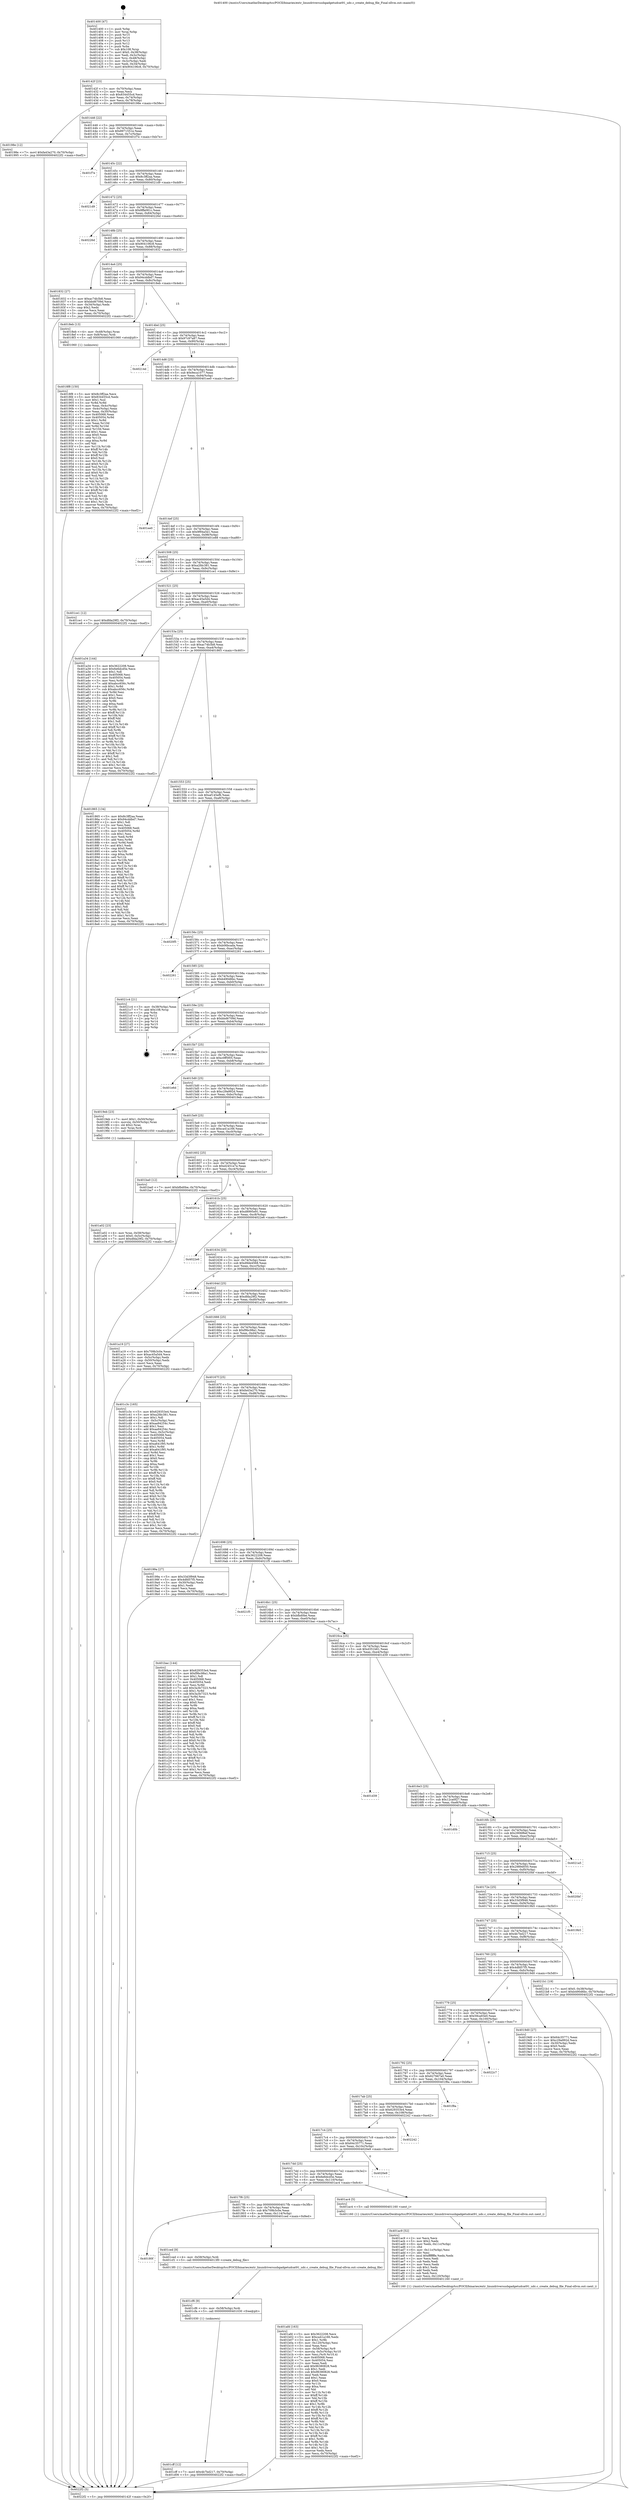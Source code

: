 digraph "0x401400" {
  label = "0x401400 (/mnt/c/Users/mathe/Desktop/tcc/POCII/binaries/extr_linuxdriversusbgadgetudcat91_udc.c_create_debug_file_Final-ollvm.out::main(0))"
  labelloc = "t"
  node[shape=record]

  Entry [label="",width=0.3,height=0.3,shape=circle,fillcolor=black,style=filled]
  "0x40142f" [label="{
     0x40142f [23]\l
     | [instrs]\l
     &nbsp;&nbsp;0x40142f \<+3\>: mov -0x70(%rbp),%eax\l
     &nbsp;&nbsp;0x401432 \<+2\>: mov %eax,%ecx\l
     &nbsp;&nbsp;0x401434 \<+6\>: sub $0x834455cd,%ecx\l
     &nbsp;&nbsp;0x40143a \<+3\>: mov %eax,-0x74(%rbp)\l
     &nbsp;&nbsp;0x40143d \<+3\>: mov %ecx,-0x78(%rbp)\l
     &nbsp;&nbsp;0x401440 \<+6\>: je 000000000040198e \<main+0x58e\>\l
  }"]
  "0x40198e" [label="{
     0x40198e [12]\l
     | [instrs]\l
     &nbsp;&nbsp;0x40198e \<+7\>: movl $0xfa43a270,-0x70(%rbp)\l
     &nbsp;&nbsp;0x401995 \<+5\>: jmp 00000000004022f2 \<main+0xef2\>\l
  }"]
  "0x401446" [label="{
     0x401446 [22]\l
     | [instrs]\l
     &nbsp;&nbsp;0x401446 \<+5\>: jmp 000000000040144b \<main+0x4b\>\l
     &nbsp;&nbsp;0x40144b \<+3\>: mov -0x74(%rbp),%eax\l
     &nbsp;&nbsp;0x40144e \<+5\>: sub $0x8971551e,%eax\l
     &nbsp;&nbsp;0x401453 \<+3\>: mov %eax,-0x7c(%rbp)\l
     &nbsp;&nbsp;0x401456 \<+6\>: je 0000000000401f7e \<main+0xb7e\>\l
  }"]
  Exit [label="",width=0.3,height=0.3,shape=circle,fillcolor=black,style=filled,peripheries=2]
  "0x401f7e" [label="{
     0x401f7e\l
  }", style=dashed]
  "0x40145c" [label="{
     0x40145c [22]\l
     | [instrs]\l
     &nbsp;&nbsp;0x40145c \<+5\>: jmp 0000000000401461 \<main+0x61\>\l
     &nbsp;&nbsp;0x401461 \<+3\>: mov -0x74(%rbp),%eax\l
     &nbsp;&nbsp;0x401464 \<+5\>: sub $0x8c3ff2aa,%eax\l
     &nbsp;&nbsp;0x401469 \<+3\>: mov %eax,-0x80(%rbp)\l
     &nbsp;&nbsp;0x40146c \<+6\>: je 00000000004021d9 \<main+0xdd9\>\l
  }"]
  "0x401cff" [label="{
     0x401cff [12]\l
     | [instrs]\l
     &nbsp;&nbsp;0x401cff \<+7\>: movl $0x4b7bd217,-0x70(%rbp)\l
     &nbsp;&nbsp;0x401d06 \<+5\>: jmp 00000000004022f2 \<main+0xef2\>\l
  }"]
  "0x4021d9" [label="{
     0x4021d9\l
  }", style=dashed]
  "0x401472" [label="{
     0x401472 [25]\l
     | [instrs]\l
     &nbsp;&nbsp;0x401472 \<+5\>: jmp 0000000000401477 \<main+0x77\>\l
     &nbsp;&nbsp;0x401477 \<+3\>: mov -0x74(%rbp),%eax\l
     &nbsp;&nbsp;0x40147a \<+5\>: sub $0x8ffa081c,%eax\l
     &nbsp;&nbsp;0x40147f \<+6\>: mov %eax,-0x84(%rbp)\l
     &nbsp;&nbsp;0x401485 \<+6\>: je 000000000040226d \<main+0xe6d\>\l
  }"]
  "0x401cf6" [label="{
     0x401cf6 [9]\l
     | [instrs]\l
     &nbsp;&nbsp;0x401cf6 \<+4\>: mov -0x58(%rbp),%rdi\l
     &nbsp;&nbsp;0x401cfa \<+5\>: call 0000000000401030 \<free@plt\>\l
     | [calls]\l
     &nbsp;&nbsp;0x401030 \{1\} (unknown)\l
  }"]
  "0x40226d" [label="{
     0x40226d\l
  }", style=dashed]
  "0x40148b" [label="{
     0x40148b [25]\l
     | [instrs]\l
     &nbsp;&nbsp;0x40148b \<+5\>: jmp 0000000000401490 \<main+0x90\>\l
     &nbsp;&nbsp;0x401490 \<+3\>: mov -0x74(%rbp),%eax\l
     &nbsp;&nbsp;0x401493 \<+5\>: sub $0x904106c8,%eax\l
     &nbsp;&nbsp;0x401498 \<+6\>: mov %eax,-0x88(%rbp)\l
     &nbsp;&nbsp;0x40149e \<+6\>: je 0000000000401832 \<main+0x432\>\l
  }"]
  "0x40180f" [label="{
     0x40180f\l
  }", style=dashed]
  "0x401832" [label="{
     0x401832 [27]\l
     | [instrs]\l
     &nbsp;&nbsp;0x401832 \<+5\>: mov $0xac74b3b8,%eax\l
     &nbsp;&nbsp;0x401837 \<+5\>: mov $0xbbd6709d,%ecx\l
     &nbsp;&nbsp;0x40183c \<+3\>: mov -0x34(%rbp),%edx\l
     &nbsp;&nbsp;0x40183f \<+3\>: cmp $0x2,%edx\l
     &nbsp;&nbsp;0x401842 \<+3\>: cmovne %ecx,%eax\l
     &nbsp;&nbsp;0x401845 \<+3\>: mov %eax,-0x70(%rbp)\l
     &nbsp;&nbsp;0x401848 \<+5\>: jmp 00000000004022f2 \<main+0xef2\>\l
  }"]
  "0x4014a4" [label="{
     0x4014a4 [25]\l
     | [instrs]\l
     &nbsp;&nbsp;0x4014a4 \<+5\>: jmp 00000000004014a9 \<main+0xa9\>\l
     &nbsp;&nbsp;0x4014a9 \<+3\>: mov -0x74(%rbp),%eax\l
     &nbsp;&nbsp;0x4014ac \<+5\>: sub $0x94cddbd7,%eax\l
     &nbsp;&nbsp;0x4014b1 \<+6\>: mov %eax,-0x8c(%rbp)\l
     &nbsp;&nbsp;0x4014b7 \<+6\>: je 00000000004018eb \<main+0x4eb\>\l
  }"]
  "0x4022f2" [label="{
     0x4022f2 [5]\l
     | [instrs]\l
     &nbsp;&nbsp;0x4022f2 \<+5\>: jmp 000000000040142f \<main+0x2f\>\l
  }"]
  "0x401400" [label="{
     0x401400 [47]\l
     | [instrs]\l
     &nbsp;&nbsp;0x401400 \<+1\>: push %rbp\l
     &nbsp;&nbsp;0x401401 \<+3\>: mov %rsp,%rbp\l
     &nbsp;&nbsp;0x401404 \<+2\>: push %r15\l
     &nbsp;&nbsp;0x401406 \<+2\>: push %r14\l
     &nbsp;&nbsp;0x401408 \<+2\>: push %r13\l
     &nbsp;&nbsp;0x40140a \<+2\>: push %r12\l
     &nbsp;&nbsp;0x40140c \<+1\>: push %rbx\l
     &nbsp;&nbsp;0x40140d \<+7\>: sub $0x108,%rsp\l
     &nbsp;&nbsp;0x401414 \<+7\>: movl $0x0,-0x38(%rbp)\l
     &nbsp;&nbsp;0x40141b \<+3\>: mov %edi,-0x3c(%rbp)\l
     &nbsp;&nbsp;0x40141e \<+4\>: mov %rsi,-0x48(%rbp)\l
     &nbsp;&nbsp;0x401422 \<+3\>: mov -0x3c(%rbp),%edi\l
     &nbsp;&nbsp;0x401425 \<+3\>: mov %edi,-0x34(%rbp)\l
     &nbsp;&nbsp;0x401428 \<+7\>: movl $0x904106c8,-0x70(%rbp)\l
  }"]
  "0x401ced" [label="{
     0x401ced [9]\l
     | [instrs]\l
     &nbsp;&nbsp;0x401ced \<+4\>: mov -0x58(%rbp),%rdi\l
     &nbsp;&nbsp;0x401cf1 \<+5\>: call 00000000004013f0 \<create_debug_file\>\l
     | [calls]\l
     &nbsp;&nbsp;0x4013f0 \{1\} (/mnt/c/Users/mathe/Desktop/tcc/POCII/binaries/extr_linuxdriversusbgadgetudcat91_udc.c_create_debug_file_Final-ollvm.out::create_debug_file)\l
  }"]
  "0x4018eb" [label="{
     0x4018eb [13]\l
     | [instrs]\l
     &nbsp;&nbsp;0x4018eb \<+4\>: mov -0x48(%rbp),%rax\l
     &nbsp;&nbsp;0x4018ef \<+4\>: mov 0x8(%rax),%rdi\l
     &nbsp;&nbsp;0x4018f3 \<+5\>: call 0000000000401060 \<atoi@plt\>\l
     | [calls]\l
     &nbsp;&nbsp;0x401060 \{1\} (unknown)\l
  }"]
  "0x4014bd" [label="{
     0x4014bd [25]\l
     | [instrs]\l
     &nbsp;&nbsp;0x4014bd \<+5\>: jmp 00000000004014c2 \<main+0xc2\>\l
     &nbsp;&nbsp;0x4014c2 \<+3\>: mov -0x74(%rbp),%eax\l
     &nbsp;&nbsp;0x4014c5 \<+5\>: sub $0x97c97a87,%eax\l
     &nbsp;&nbsp;0x4014ca \<+6\>: mov %eax,-0x90(%rbp)\l
     &nbsp;&nbsp;0x4014d0 \<+6\>: je 000000000040214d \<main+0xd4d\>\l
  }"]
  "0x401afd" [label="{
     0x401afd [163]\l
     | [instrs]\l
     &nbsp;&nbsp;0x401afd \<+5\>: mov $0x3622208,%ecx\l
     &nbsp;&nbsp;0x401b02 \<+5\>: mov $0xca41a166,%edx\l
     &nbsp;&nbsp;0x401b07 \<+3\>: mov $0x1,%r8b\l
     &nbsp;&nbsp;0x401b0a \<+6\>: mov -0x120(%rbp),%esi\l
     &nbsp;&nbsp;0x401b10 \<+3\>: imul %eax,%esi\l
     &nbsp;&nbsp;0x401b13 \<+4\>: mov -0x58(%rbp),%r9\l
     &nbsp;&nbsp;0x401b17 \<+4\>: movslq -0x5c(%rbp),%r10\l
     &nbsp;&nbsp;0x401b1b \<+4\>: mov %esi,(%r9,%r10,4)\l
     &nbsp;&nbsp;0x401b1f \<+7\>: mov 0x405068,%eax\l
     &nbsp;&nbsp;0x401b26 \<+7\>: mov 0x405054,%esi\l
     &nbsp;&nbsp;0x401b2d \<+2\>: mov %eax,%edi\l
     &nbsp;&nbsp;0x401b2f \<+6\>: add $0x96380828,%edi\l
     &nbsp;&nbsp;0x401b35 \<+3\>: sub $0x1,%edi\l
     &nbsp;&nbsp;0x401b38 \<+6\>: sub $0x96380828,%edi\l
     &nbsp;&nbsp;0x401b3e \<+3\>: imul %edi,%eax\l
     &nbsp;&nbsp;0x401b41 \<+3\>: and $0x1,%eax\l
     &nbsp;&nbsp;0x401b44 \<+3\>: cmp $0x0,%eax\l
     &nbsp;&nbsp;0x401b47 \<+4\>: sete %r11b\l
     &nbsp;&nbsp;0x401b4b \<+3\>: cmp $0xa,%esi\l
     &nbsp;&nbsp;0x401b4e \<+3\>: setl %bl\l
     &nbsp;&nbsp;0x401b51 \<+3\>: mov %r11b,%r14b\l
     &nbsp;&nbsp;0x401b54 \<+4\>: xor $0xff,%r14b\l
     &nbsp;&nbsp;0x401b58 \<+3\>: mov %bl,%r15b\l
     &nbsp;&nbsp;0x401b5b \<+4\>: xor $0xff,%r15b\l
     &nbsp;&nbsp;0x401b5f \<+4\>: xor $0x1,%r8b\l
     &nbsp;&nbsp;0x401b63 \<+3\>: mov %r14b,%r12b\l
     &nbsp;&nbsp;0x401b66 \<+4\>: and $0xff,%r12b\l
     &nbsp;&nbsp;0x401b6a \<+3\>: and %r8b,%r11b\l
     &nbsp;&nbsp;0x401b6d \<+3\>: mov %r15b,%r13b\l
     &nbsp;&nbsp;0x401b70 \<+4\>: and $0xff,%r13b\l
     &nbsp;&nbsp;0x401b74 \<+3\>: and %r8b,%bl\l
     &nbsp;&nbsp;0x401b77 \<+3\>: or %r11b,%r12b\l
     &nbsp;&nbsp;0x401b7a \<+3\>: or %bl,%r13b\l
     &nbsp;&nbsp;0x401b7d \<+3\>: xor %r13b,%r12b\l
     &nbsp;&nbsp;0x401b80 \<+3\>: or %r15b,%r14b\l
     &nbsp;&nbsp;0x401b83 \<+4\>: xor $0xff,%r14b\l
     &nbsp;&nbsp;0x401b87 \<+4\>: or $0x1,%r8b\l
     &nbsp;&nbsp;0x401b8b \<+3\>: and %r8b,%r14b\l
     &nbsp;&nbsp;0x401b8e \<+3\>: or %r14b,%r12b\l
     &nbsp;&nbsp;0x401b91 \<+4\>: test $0x1,%r12b\l
     &nbsp;&nbsp;0x401b95 \<+3\>: cmovne %edx,%ecx\l
     &nbsp;&nbsp;0x401b98 \<+3\>: mov %ecx,-0x70(%rbp)\l
     &nbsp;&nbsp;0x401b9b \<+5\>: jmp 00000000004022f2 \<main+0xef2\>\l
  }"]
  "0x40214d" [label="{
     0x40214d\l
  }", style=dashed]
  "0x4014d6" [label="{
     0x4014d6 [25]\l
     | [instrs]\l
     &nbsp;&nbsp;0x4014d6 \<+5\>: jmp 00000000004014db \<main+0xdb\>\l
     &nbsp;&nbsp;0x4014db \<+3\>: mov -0x74(%rbp),%eax\l
     &nbsp;&nbsp;0x4014de \<+5\>: sub $0x9eca1077,%eax\l
     &nbsp;&nbsp;0x4014e3 \<+6\>: mov %eax,-0x94(%rbp)\l
     &nbsp;&nbsp;0x4014e9 \<+6\>: je 0000000000401ee0 \<main+0xae0\>\l
  }"]
  "0x401ac9" [label="{
     0x401ac9 [52]\l
     | [instrs]\l
     &nbsp;&nbsp;0x401ac9 \<+2\>: xor %ecx,%ecx\l
     &nbsp;&nbsp;0x401acb \<+5\>: mov $0x2,%edx\l
     &nbsp;&nbsp;0x401ad0 \<+6\>: mov %edx,-0x11c(%rbp)\l
     &nbsp;&nbsp;0x401ad6 \<+1\>: cltd\l
     &nbsp;&nbsp;0x401ad7 \<+6\>: mov -0x11c(%rbp),%esi\l
     &nbsp;&nbsp;0x401add \<+2\>: idiv %esi\l
     &nbsp;&nbsp;0x401adf \<+6\>: imul $0xfffffffe,%edx,%edx\l
     &nbsp;&nbsp;0x401ae5 \<+2\>: mov %ecx,%edi\l
     &nbsp;&nbsp;0x401ae7 \<+2\>: sub %edx,%edi\l
     &nbsp;&nbsp;0x401ae9 \<+2\>: mov %ecx,%edx\l
     &nbsp;&nbsp;0x401aeb \<+3\>: sub $0x1,%edx\l
     &nbsp;&nbsp;0x401aee \<+2\>: add %edx,%edi\l
     &nbsp;&nbsp;0x401af0 \<+2\>: sub %edi,%ecx\l
     &nbsp;&nbsp;0x401af2 \<+6\>: mov %ecx,-0x120(%rbp)\l
     &nbsp;&nbsp;0x401af8 \<+5\>: call 0000000000401160 \<next_i\>\l
     | [calls]\l
     &nbsp;&nbsp;0x401160 \{1\} (/mnt/c/Users/mathe/Desktop/tcc/POCII/binaries/extr_linuxdriversusbgadgetudcat91_udc.c_create_debug_file_Final-ollvm.out::next_i)\l
  }"]
  "0x401ee0" [label="{
     0x401ee0\l
  }", style=dashed]
  "0x4014ef" [label="{
     0x4014ef [25]\l
     | [instrs]\l
     &nbsp;&nbsp;0x4014ef \<+5\>: jmp 00000000004014f4 \<main+0xf4\>\l
     &nbsp;&nbsp;0x4014f4 \<+3\>: mov -0x74(%rbp),%eax\l
     &nbsp;&nbsp;0x4014f7 \<+5\>: sub $0x9f94a5e1,%eax\l
     &nbsp;&nbsp;0x4014fc \<+6\>: mov %eax,-0x98(%rbp)\l
     &nbsp;&nbsp;0x401502 \<+6\>: je 0000000000401e88 \<main+0xa88\>\l
  }"]
  "0x4017f6" [label="{
     0x4017f6 [25]\l
     | [instrs]\l
     &nbsp;&nbsp;0x4017f6 \<+5\>: jmp 00000000004017fb \<main+0x3fb\>\l
     &nbsp;&nbsp;0x4017fb \<+3\>: mov -0x74(%rbp),%eax\l
     &nbsp;&nbsp;0x4017fe \<+5\>: sub $0x709b3c0e,%eax\l
     &nbsp;&nbsp;0x401803 \<+6\>: mov %eax,-0x114(%rbp)\l
     &nbsp;&nbsp;0x401809 \<+6\>: je 0000000000401ced \<main+0x8ed\>\l
  }"]
  "0x401e88" [label="{
     0x401e88\l
  }", style=dashed]
  "0x401508" [label="{
     0x401508 [25]\l
     | [instrs]\l
     &nbsp;&nbsp;0x401508 \<+5\>: jmp 000000000040150d \<main+0x10d\>\l
     &nbsp;&nbsp;0x40150d \<+3\>: mov -0x74(%rbp),%eax\l
     &nbsp;&nbsp;0x401510 \<+5\>: sub $0xa2fdc381,%eax\l
     &nbsp;&nbsp;0x401515 \<+6\>: mov %eax,-0x9c(%rbp)\l
     &nbsp;&nbsp;0x40151b \<+6\>: je 0000000000401ce1 \<main+0x8e1\>\l
  }"]
  "0x401ac4" [label="{
     0x401ac4 [5]\l
     | [instrs]\l
     &nbsp;&nbsp;0x401ac4 \<+5\>: call 0000000000401160 \<next_i\>\l
     | [calls]\l
     &nbsp;&nbsp;0x401160 \{1\} (/mnt/c/Users/mathe/Desktop/tcc/POCII/binaries/extr_linuxdriversusbgadgetudcat91_udc.c_create_debug_file_Final-ollvm.out::next_i)\l
  }"]
  "0x401ce1" [label="{
     0x401ce1 [12]\l
     | [instrs]\l
     &nbsp;&nbsp;0x401ce1 \<+7\>: movl $0xdfda29f2,-0x70(%rbp)\l
     &nbsp;&nbsp;0x401ce8 \<+5\>: jmp 00000000004022f2 \<main+0xef2\>\l
  }"]
  "0x401521" [label="{
     0x401521 [25]\l
     | [instrs]\l
     &nbsp;&nbsp;0x401521 \<+5\>: jmp 0000000000401526 \<main+0x126\>\l
     &nbsp;&nbsp;0x401526 \<+3\>: mov -0x74(%rbp),%eax\l
     &nbsp;&nbsp;0x401529 \<+5\>: sub $0xac45a5d4,%eax\l
     &nbsp;&nbsp;0x40152e \<+6\>: mov %eax,-0xa0(%rbp)\l
     &nbsp;&nbsp;0x401534 \<+6\>: je 0000000000401a34 \<main+0x634\>\l
  }"]
  "0x4017dd" [label="{
     0x4017dd [25]\l
     | [instrs]\l
     &nbsp;&nbsp;0x4017dd \<+5\>: jmp 00000000004017e2 \<main+0x3e2\>\l
     &nbsp;&nbsp;0x4017e2 \<+3\>: mov -0x74(%rbp),%eax\l
     &nbsp;&nbsp;0x4017e5 \<+5\>: sub $0x6e6dcd5e,%eax\l
     &nbsp;&nbsp;0x4017ea \<+6\>: mov %eax,-0x110(%rbp)\l
     &nbsp;&nbsp;0x4017f0 \<+6\>: je 0000000000401ac4 \<main+0x6c4\>\l
  }"]
  "0x401a34" [label="{
     0x401a34 [144]\l
     | [instrs]\l
     &nbsp;&nbsp;0x401a34 \<+5\>: mov $0x3622208,%eax\l
     &nbsp;&nbsp;0x401a39 \<+5\>: mov $0x6e6dcd5e,%ecx\l
     &nbsp;&nbsp;0x401a3e \<+2\>: mov $0x1,%dl\l
     &nbsp;&nbsp;0x401a40 \<+7\>: mov 0x405068,%esi\l
     &nbsp;&nbsp;0x401a47 \<+7\>: mov 0x405054,%edi\l
     &nbsp;&nbsp;0x401a4e \<+3\>: mov %esi,%r8d\l
     &nbsp;&nbsp;0x401a51 \<+7\>: add $0xabcc656c,%r8d\l
     &nbsp;&nbsp;0x401a58 \<+4\>: sub $0x1,%r8d\l
     &nbsp;&nbsp;0x401a5c \<+7\>: sub $0xabcc656c,%r8d\l
     &nbsp;&nbsp;0x401a63 \<+4\>: imul %r8d,%esi\l
     &nbsp;&nbsp;0x401a67 \<+3\>: and $0x1,%esi\l
     &nbsp;&nbsp;0x401a6a \<+3\>: cmp $0x0,%esi\l
     &nbsp;&nbsp;0x401a6d \<+4\>: sete %r9b\l
     &nbsp;&nbsp;0x401a71 \<+3\>: cmp $0xa,%edi\l
     &nbsp;&nbsp;0x401a74 \<+4\>: setl %r10b\l
     &nbsp;&nbsp;0x401a78 \<+3\>: mov %r9b,%r11b\l
     &nbsp;&nbsp;0x401a7b \<+4\>: xor $0xff,%r11b\l
     &nbsp;&nbsp;0x401a7f \<+3\>: mov %r10b,%bl\l
     &nbsp;&nbsp;0x401a82 \<+3\>: xor $0xff,%bl\l
     &nbsp;&nbsp;0x401a85 \<+3\>: xor $0x1,%dl\l
     &nbsp;&nbsp;0x401a88 \<+3\>: mov %r11b,%r14b\l
     &nbsp;&nbsp;0x401a8b \<+4\>: and $0xff,%r14b\l
     &nbsp;&nbsp;0x401a8f \<+3\>: and %dl,%r9b\l
     &nbsp;&nbsp;0x401a92 \<+3\>: mov %bl,%r15b\l
     &nbsp;&nbsp;0x401a95 \<+4\>: and $0xff,%r15b\l
     &nbsp;&nbsp;0x401a99 \<+3\>: and %dl,%r10b\l
     &nbsp;&nbsp;0x401a9c \<+3\>: or %r9b,%r14b\l
     &nbsp;&nbsp;0x401a9f \<+3\>: or %r10b,%r15b\l
     &nbsp;&nbsp;0x401aa2 \<+3\>: xor %r15b,%r14b\l
     &nbsp;&nbsp;0x401aa5 \<+3\>: or %bl,%r11b\l
     &nbsp;&nbsp;0x401aa8 \<+4\>: xor $0xff,%r11b\l
     &nbsp;&nbsp;0x401aac \<+3\>: or $0x1,%dl\l
     &nbsp;&nbsp;0x401aaf \<+3\>: and %dl,%r11b\l
     &nbsp;&nbsp;0x401ab2 \<+3\>: or %r11b,%r14b\l
     &nbsp;&nbsp;0x401ab5 \<+4\>: test $0x1,%r14b\l
     &nbsp;&nbsp;0x401ab9 \<+3\>: cmovne %ecx,%eax\l
     &nbsp;&nbsp;0x401abc \<+3\>: mov %eax,-0x70(%rbp)\l
     &nbsp;&nbsp;0x401abf \<+5\>: jmp 00000000004022f2 \<main+0xef2\>\l
  }"]
  "0x40153a" [label="{
     0x40153a [25]\l
     | [instrs]\l
     &nbsp;&nbsp;0x40153a \<+5\>: jmp 000000000040153f \<main+0x13f\>\l
     &nbsp;&nbsp;0x40153f \<+3\>: mov -0x74(%rbp),%eax\l
     &nbsp;&nbsp;0x401542 \<+5\>: sub $0xac74b3b8,%eax\l
     &nbsp;&nbsp;0x401547 \<+6\>: mov %eax,-0xa4(%rbp)\l
     &nbsp;&nbsp;0x40154d \<+6\>: je 0000000000401865 \<main+0x465\>\l
  }"]
  "0x4020e9" [label="{
     0x4020e9\l
  }", style=dashed]
  "0x401865" [label="{
     0x401865 [134]\l
     | [instrs]\l
     &nbsp;&nbsp;0x401865 \<+5\>: mov $0x8c3ff2aa,%eax\l
     &nbsp;&nbsp;0x40186a \<+5\>: mov $0x94cddbd7,%ecx\l
     &nbsp;&nbsp;0x40186f \<+2\>: mov $0x1,%dl\l
     &nbsp;&nbsp;0x401871 \<+2\>: xor %esi,%esi\l
     &nbsp;&nbsp;0x401873 \<+7\>: mov 0x405068,%edi\l
     &nbsp;&nbsp;0x40187a \<+8\>: mov 0x405054,%r8d\l
     &nbsp;&nbsp;0x401882 \<+3\>: sub $0x1,%esi\l
     &nbsp;&nbsp;0x401885 \<+3\>: mov %edi,%r9d\l
     &nbsp;&nbsp;0x401888 \<+3\>: add %esi,%r9d\l
     &nbsp;&nbsp;0x40188b \<+4\>: imul %r9d,%edi\l
     &nbsp;&nbsp;0x40188f \<+3\>: and $0x1,%edi\l
     &nbsp;&nbsp;0x401892 \<+3\>: cmp $0x0,%edi\l
     &nbsp;&nbsp;0x401895 \<+4\>: sete %r10b\l
     &nbsp;&nbsp;0x401899 \<+4\>: cmp $0xa,%r8d\l
     &nbsp;&nbsp;0x40189d \<+4\>: setl %r11b\l
     &nbsp;&nbsp;0x4018a1 \<+3\>: mov %r10b,%bl\l
     &nbsp;&nbsp;0x4018a4 \<+3\>: xor $0xff,%bl\l
     &nbsp;&nbsp;0x4018a7 \<+3\>: mov %r11b,%r14b\l
     &nbsp;&nbsp;0x4018aa \<+4\>: xor $0xff,%r14b\l
     &nbsp;&nbsp;0x4018ae \<+3\>: xor $0x1,%dl\l
     &nbsp;&nbsp;0x4018b1 \<+3\>: mov %bl,%r15b\l
     &nbsp;&nbsp;0x4018b4 \<+4\>: and $0xff,%r15b\l
     &nbsp;&nbsp;0x4018b8 \<+3\>: and %dl,%r10b\l
     &nbsp;&nbsp;0x4018bb \<+3\>: mov %r14b,%r12b\l
     &nbsp;&nbsp;0x4018be \<+4\>: and $0xff,%r12b\l
     &nbsp;&nbsp;0x4018c2 \<+3\>: and %dl,%r11b\l
     &nbsp;&nbsp;0x4018c5 \<+3\>: or %r10b,%r15b\l
     &nbsp;&nbsp;0x4018c8 \<+3\>: or %r11b,%r12b\l
     &nbsp;&nbsp;0x4018cb \<+3\>: xor %r12b,%r15b\l
     &nbsp;&nbsp;0x4018ce \<+3\>: or %r14b,%bl\l
     &nbsp;&nbsp;0x4018d1 \<+3\>: xor $0xff,%bl\l
     &nbsp;&nbsp;0x4018d4 \<+3\>: or $0x1,%dl\l
     &nbsp;&nbsp;0x4018d7 \<+2\>: and %dl,%bl\l
     &nbsp;&nbsp;0x4018d9 \<+3\>: or %bl,%r15b\l
     &nbsp;&nbsp;0x4018dc \<+4\>: test $0x1,%r15b\l
     &nbsp;&nbsp;0x4018e0 \<+3\>: cmovne %ecx,%eax\l
     &nbsp;&nbsp;0x4018e3 \<+3\>: mov %eax,-0x70(%rbp)\l
     &nbsp;&nbsp;0x4018e6 \<+5\>: jmp 00000000004022f2 \<main+0xef2\>\l
  }"]
  "0x401553" [label="{
     0x401553 [25]\l
     | [instrs]\l
     &nbsp;&nbsp;0x401553 \<+5\>: jmp 0000000000401558 \<main+0x158\>\l
     &nbsp;&nbsp;0x401558 \<+3\>: mov -0x74(%rbp),%eax\l
     &nbsp;&nbsp;0x40155b \<+5\>: sub $0xaf145ef6,%eax\l
     &nbsp;&nbsp;0x401560 \<+6\>: mov %eax,-0xa8(%rbp)\l
     &nbsp;&nbsp;0x401566 \<+6\>: je 00000000004020f5 \<main+0xcf5\>\l
  }"]
  "0x4018f8" [label="{
     0x4018f8 [150]\l
     | [instrs]\l
     &nbsp;&nbsp;0x4018f8 \<+5\>: mov $0x8c3ff2aa,%ecx\l
     &nbsp;&nbsp;0x4018fd \<+5\>: mov $0x834455cd,%edx\l
     &nbsp;&nbsp;0x401902 \<+3\>: mov $0x1,%sil\l
     &nbsp;&nbsp;0x401905 \<+3\>: xor %r8d,%r8d\l
     &nbsp;&nbsp;0x401908 \<+3\>: mov %eax,-0x4c(%rbp)\l
     &nbsp;&nbsp;0x40190b \<+3\>: mov -0x4c(%rbp),%eax\l
     &nbsp;&nbsp;0x40190e \<+3\>: mov %eax,-0x30(%rbp)\l
     &nbsp;&nbsp;0x401911 \<+7\>: mov 0x405068,%eax\l
     &nbsp;&nbsp;0x401918 \<+8\>: mov 0x405054,%r9d\l
     &nbsp;&nbsp;0x401920 \<+4\>: sub $0x1,%r8d\l
     &nbsp;&nbsp;0x401924 \<+3\>: mov %eax,%r10d\l
     &nbsp;&nbsp;0x401927 \<+3\>: add %r8d,%r10d\l
     &nbsp;&nbsp;0x40192a \<+4\>: imul %r10d,%eax\l
     &nbsp;&nbsp;0x40192e \<+3\>: and $0x1,%eax\l
     &nbsp;&nbsp;0x401931 \<+3\>: cmp $0x0,%eax\l
     &nbsp;&nbsp;0x401934 \<+4\>: sete %r11b\l
     &nbsp;&nbsp;0x401938 \<+4\>: cmp $0xa,%r9d\l
     &nbsp;&nbsp;0x40193c \<+3\>: setl %bl\l
     &nbsp;&nbsp;0x40193f \<+3\>: mov %r11b,%r14b\l
     &nbsp;&nbsp;0x401942 \<+4\>: xor $0xff,%r14b\l
     &nbsp;&nbsp;0x401946 \<+3\>: mov %bl,%r15b\l
     &nbsp;&nbsp;0x401949 \<+4\>: xor $0xff,%r15b\l
     &nbsp;&nbsp;0x40194d \<+4\>: xor $0x0,%sil\l
     &nbsp;&nbsp;0x401951 \<+3\>: mov %r14b,%r12b\l
     &nbsp;&nbsp;0x401954 \<+4\>: and $0x0,%r12b\l
     &nbsp;&nbsp;0x401958 \<+3\>: and %sil,%r11b\l
     &nbsp;&nbsp;0x40195b \<+3\>: mov %r15b,%r13b\l
     &nbsp;&nbsp;0x40195e \<+4\>: and $0x0,%r13b\l
     &nbsp;&nbsp;0x401962 \<+3\>: and %sil,%bl\l
     &nbsp;&nbsp;0x401965 \<+3\>: or %r11b,%r12b\l
     &nbsp;&nbsp;0x401968 \<+3\>: or %bl,%r13b\l
     &nbsp;&nbsp;0x40196b \<+3\>: xor %r13b,%r12b\l
     &nbsp;&nbsp;0x40196e \<+3\>: or %r15b,%r14b\l
     &nbsp;&nbsp;0x401971 \<+4\>: xor $0xff,%r14b\l
     &nbsp;&nbsp;0x401975 \<+4\>: or $0x0,%sil\l
     &nbsp;&nbsp;0x401979 \<+3\>: and %sil,%r14b\l
     &nbsp;&nbsp;0x40197c \<+3\>: or %r14b,%r12b\l
     &nbsp;&nbsp;0x40197f \<+4\>: test $0x1,%r12b\l
     &nbsp;&nbsp;0x401983 \<+3\>: cmovne %edx,%ecx\l
     &nbsp;&nbsp;0x401986 \<+3\>: mov %ecx,-0x70(%rbp)\l
     &nbsp;&nbsp;0x401989 \<+5\>: jmp 00000000004022f2 \<main+0xef2\>\l
  }"]
  "0x4017c4" [label="{
     0x4017c4 [25]\l
     | [instrs]\l
     &nbsp;&nbsp;0x4017c4 \<+5\>: jmp 00000000004017c9 \<main+0x3c9\>\l
     &nbsp;&nbsp;0x4017c9 \<+3\>: mov -0x74(%rbp),%eax\l
     &nbsp;&nbsp;0x4017cc \<+5\>: sub $0x64c35771,%eax\l
     &nbsp;&nbsp;0x4017d1 \<+6\>: mov %eax,-0x10c(%rbp)\l
     &nbsp;&nbsp;0x4017d7 \<+6\>: je 00000000004020e9 \<main+0xce9\>\l
  }"]
  "0x4020f5" [label="{
     0x4020f5\l
  }", style=dashed]
  "0x40156c" [label="{
     0x40156c [25]\l
     | [instrs]\l
     &nbsp;&nbsp;0x40156c \<+5\>: jmp 0000000000401571 \<main+0x171\>\l
     &nbsp;&nbsp;0x401571 \<+3\>: mov -0x74(%rbp),%eax\l
     &nbsp;&nbsp;0x401574 \<+5\>: sub $0xb06bcada,%eax\l
     &nbsp;&nbsp;0x401579 \<+6\>: mov %eax,-0xac(%rbp)\l
     &nbsp;&nbsp;0x40157f \<+6\>: je 0000000000402261 \<main+0xe61\>\l
  }"]
  "0x402242" [label="{
     0x402242\l
  }", style=dashed]
  "0x402261" [label="{
     0x402261\l
  }", style=dashed]
  "0x401585" [label="{
     0x401585 [25]\l
     | [instrs]\l
     &nbsp;&nbsp;0x401585 \<+5\>: jmp 000000000040158a \<main+0x18a\>\l
     &nbsp;&nbsp;0x40158a \<+3\>: mov -0x74(%rbp),%eax\l
     &nbsp;&nbsp;0x40158d \<+5\>: sub $0xb490d6bc,%eax\l
     &nbsp;&nbsp;0x401592 \<+6\>: mov %eax,-0xb0(%rbp)\l
     &nbsp;&nbsp;0x401598 \<+6\>: je 00000000004021c4 \<main+0xdc4\>\l
  }"]
  "0x4017ab" [label="{
     0x4017ab [25]\l
     | [instrs]\l
     &nbsp;&nbsp;0x4017ab \<+5\>: jmp 00000000004017b0 \<main+0x3b0\>\l
     &nbsp;&nbsp;0x4017b0 \<+3\>: mov -0x74(%rbp),%eax\l
     &nbsp;&nbsp;0x4017b3 \<+5\>: sub $0x629353e4,%eax\l
     &nbsp;&nbsp;0x4017b8 \<+6\>: mov %eax,-0x108(%rbp)\l
     &nbsp;&nbsp;0x4017be \<+6\>: je 0000000000402242 \<main+0xe42\>\l
  }"]
  "0x4021c4" [label="{
     0x4021c4 [21]\l
     | [instrs]\l
     &nbsp;&nbsp;0x4021c4 \<+3\>: mov -0x38(%rbp),%eax\l
     &nbsp;&nbsp;0x4021c7 \<+7\>: add $0x108,%rsp\l
     &nbsp;&nbsp;0x4021ce \<+1\>: pop %rbx\l
     &nbsp;&nbsp;0x4021cf \<+2\>: pop %r12\l
     &nbsp;&nbsp;0x4021d1 \<+2\>: pop %r13\l
     &nbsp;&nbsp;0x4021d3 \<+2\>: pop %r14\l
     &nbsp;&nbsp;0x4021d5 \<+2\>: pop %r15\l
     &nbsp;&nbsp;0x4021d7 \<+1\>: pop %rbp\l
     &nbsp;&nbsp;0x4021d8 \<+1\>: ret\l
  }"]
  "0x40159e" [label="{
     0x40159e [25]\l
     | [instrs]\l
     &nbsp;&nbsp;0x40159e \<+5\>: jmp 00000000004015a3 \<main+0x1a3\>\l
     &nbsp;&nbsp;0x4015a3 \<+3\>: mov -0x74(%rbp),%eax\l
     &nbsp;&nbsp;0x4015a6 \<+5\>: sub $0xbbd6709d,%eax\l
     &nbsp;&nbsp;0x4015ab \<+6\>: mov %eax,-0xb4(%rbp)\l
     &nbsp;&nbsp;0x4015b1 \<+6\>: je 000000000040184d \<main+0x44d\>\l
  }"]
  "0x401f8a" [label="{
     0x401f8a\l
  }", style=dashed]
  "0x40184d" [label="{
     0x40184d\l
  }", style=dashed]
  "0x4015b7" [label="{
     0x4015b7 [25]\l
     | [instrs]\l
     &nbsp;&nbsp;0x4015b7 \<+5\>: jmp 00000000004015bc \<main+0x1bc\>\l
     &nbsp;&nbsp;0x4015bc \<+3\>: mov -0x74(%rbp),%eax\l
     &nbsp;&nbsp;0x4015bf \<+5\>: sub $0xc0ff5f05,%eax\l
     &nbsp;&nbsp;0x4015c4 \<+6\>: mov %eax,-0xb8(%rbp)\l
     &nbsp;&nbsp;0x4015ca \<+6\>: je 0000000000401e6d \<main+0xa6d\>\l
  }"]
  "0x401792" [label="{
     0x401792 [25]\l
     | [instrs]\l
     &nbsp;&nbsp;0x401792 \<+5\>: jmp 0000000000401797 \<main+0x397\>\l
     &nbsp;&nbsp;0x401797 \<+3\>: mov -0x74(%rbp),%eax\l
     &nbsp;&nbsp;0x40179a \<+5\>: sub $0x627667a0,%eax\l
     &nbsp;&nbsp;0x40179f \<+6\>: mov %eax,-0x104(%rbp)\l
     &nbsp;&nbsp;0x4017a5 \<+6\>: je 0000000000401f8a \<main+0xb8a\>\l
  }"]
  "0x401e6d" [label="{
     0x401e6d\l
  }", style=dashed]
  "0x4015d0" [label="{
     0x4015d0 [25]\l
     | [instrs]\l
     &nbsp;&nbsp;0x4015d0 \<+5\>: jmp 00000000004015d5 \<main+0x1d5\>\l
     &nbsp;&nbsp;0x4015d5 \<+3\>: mov -0x74(%rbp),%eax\l
     &nbsp;&nbsp;0x4015d8 \<+5\>: sub $0xc29a992d,%eax\l
     &nbsp;&nbsp;0x4015dd \<+6\>: mov %eax,-0xbc(%rbp)\l
     &nbsp;&nbsp;0x4015e3 \<+6\>: je 00000000004019eb \<main+0x5eb\>\l
  }"]
  "0x4022c7" [label="{
     0x4022c7\l
  }", style=dashed]
  "0x4019eb" [label="{
     0x4019eb [23]\l
     | [instrs]\l
     &nbsp;&nbsp;0x4019eb \<+7\>: movl $0x1,-0x50(%rbp)\l
     &nbsp;&nbsp;0x4019f2 \<+4\>: movslq -0x50(%rbp),%rax\l
     &nbsp;&nbsp;0x4019f6 \<+4\>: shl $0x2,%rax\l
     &nbsp;&nbsp;0x4019fa \<+3\>: mov %rax,%rdi\l
     &nbsp;&nbsp;0x4019fd \<+5\>: call 0000000000401050 \<malloc@plt\>\l
     | [calls]\l
     &nbsp;&nbsp;0x401050 \{1\} (unknown)\l
  }"]
  "0x4015e9" [label="{
     0x4015e9 [25]\l
     | [instrs]\l
     &nbsp;&nbsp;0x4015e9 \<+5\>: jmp 00000000004015ee \<main+0x1ee\>\l
     &nbsp;&nbsp;0x4015ee \<+3\>: mov -0x74(%rbp),%eax\l
     &nbsp;&nbsp;0x4015f1 \<+5\>: sub $0xca41a166,%eax\l
     &nbsp;&nbsp;0x4015f6 \<+6\>: mov %eax,-0xc0(%rbp)\l
     &nbsp;&nbsp;0x4015fc \<+6\>: je 0000000000401ba0 \<main+0x7a0\>\l
  }"]
  "0x401a02" [label="{
     0x401a02 [23]\l
     | [instrs]\l
     &nbsp;&nbsp;0x401a02 \<+4\>: mov %rax,-0x58(%rbp)\l
     &nbsp;&nbsp;0x401a06 \<+7\>: movl $0x0,-0x5c(%rbp)\l
     &nbsp;&nbsp;0x401a0d \<+7\>: movl $0xdfda29f2,-0x70(%rbp)\l
     &nbsp;&nbsp;0x401a14 \<+5\>: jmp 00000000004022f2 \<main+0xef2\>\l
  }"]
  "0x401ba0" [label="{
     0x401ba0 [12]\l
     | [instrs]\l
     &nbsp;&nbsp;0x401ba0 \<+7\>: movl $0xbfbd0be,-0x70(%rbp)\l
     &nbsp;&nbsp;0x401ba7 \<+5\>: jmp 00000000004022f2 \<main+0xef2\>\l
  }"]
  "0x401602" [label="{
     0x401602 [25]\l
     | [instrs]\l
     &nbsp;&nbsp;0x401602 \<+5\>: jmp 0000000000401607 \<main+0x207\>\l
     &nbsp;&nbsp;0x401607 \<+3\>: mov -0x74(%rbp),%eax\l
     &nbsp;&nbsp;0x40160a \<+5\>: sub $0xd2451e7e,%eax\l
     &nbsp;&nbsp;0x40160f \<+6\>: mov %eax,-0xc4(%rbp)\l
     &nbsp;&nbsp;0x401615 \<+6\>: je 000000000040201a \<main+0xc1a\>\l
  }"]
  "0x401779" [label="{
     0x401779 [25]\l
     | [instrs]\l
     &nbsp;&nbsp;0x401779 \<+5\>: jmp 000000000040177e \<main+0x37e\>\l
     &nbsp;&nbsp;0x40177e \<+3\>: mov -0x74(%rbp),%eax\l
     &nbsp;&nbsp;0x401781 \<+5\>: sub $0x59ca93e0,%eax\l
     &nbsp;&nbsp;0x401786 \<+6\>: mov %eax,-0x100(%rbp)\l
     &nbsp;&nbsp;0x40178c \<+6\>: je 00000000004022c7 \<main+0xec7\>\l
  }"]
  "0x40201a" [label="{
     0x40201a\l
  }", style=dashed]
  "0x40161b" [label="{
     0x40161b [25]\l
     | [instrs]\l
     &nbsp;&nbsp;0x40161b \<+5\>: jmp 0000000000401620 \<main+0x220\>\l
     &nbsp;&nbsp;0x401620 \<+3\>: mov -0x74(%rbp),%eax\l
     &nbsp;&nbsp;0x401623 \<+5\>: sub $0xd8995e91,%eax\l
     &nbsp;&nbsp;0x401628 \<+6\>: mov %eax,-0xc8(%rbp)\l
     &nbsp;&nbsp;0x40162e \<+6\>: je 00000000004022e6 \<main+0xee6\>\l
  }"]
  "0x4019d0" [label="{
     0x4019d0 [27]\l
     | [instrs]\l
     &nbsp;&nbsp;0x4019d0 \<+5\>: mov $0x64c35771,%eax\l
     &nbsp;&nbsp;0x4019d5 \<+5\>: mov $0xc29a992d,%ecx\l
     &nbsp;&nbsp;0x4019da \<+3\>: mov -0x30(%rbp),%edx\l
     &nbsp;&nbsp;0x4019dd \<+3\>: cmp $0x0,%edx\l
     &nbsp;&nbsp;0x4019e0 \<+3\>: cmove %ecx,%eax\l
     &nbsp;&nbsp;0x4019e3 \<+3\>: mov %eax,-0x70(%rbp)\l
     &nbsp;&nbsp;0x4019e6 \<+5\>: jmp 00000000004022f2 \<main+0xef2\>\l
  }"]
  "0x4022e6" [label="{
     0x4022e6\l
  }", style=dashed]
  "0x401634" [label="{
     0x401634 [25]\l
     | [instrs]\l
     &nbsp;&nbsp;0x401634 \<+5\>: jmp 0000000000401639 \<main+0x239\>\l
     &nbsp;&nbsp;0x401639 \<+3\>: mov -0x74(%rbp),%eax\l
     &nbsp;&nbsp;0x40163c \<+5\>: sub $0xd9de4568,%eax\l
     &nbsp;&nbsp;0x401641 \<+6\>: mov %eax,-0xcc(%rbp)\l
     &nbsp;&nbsp;0x401647 \<+6\>: je 00000000004020cb \<main+0xccb\>\l
  }"]
  "0x401760" [label="{
     0x401760 [25]\l
     | [instrs]\l
     &nbsp;&nbsp;0x401760 \<+5\>: jmp 0000000000401765 \<main+0x365\>\l
     &nbsp;&nbsp;0x401765 \<+3\>: mov -0x74(%rbp),%eax\l
     &nbsp;&nbsp;0x401768 \<+5\>: sub $0x4dfd57f5,%eax\l
     &nbsp;&nbsp;0x40176d \<+6\>: mov %eax,-0xfc(%rbp)\l
     &nbsp;&nbsp;0x401773 \<+6\>: je 00000000004019d0 \<main+0x5d0\>\l
  }"]
  "0x4020cb" [label="{
     0x4020cb\l
  }", style=dashed]
  "0x40164d" [label="{
     0x40164d [25]\l
     | [instrs]\l
     &nbsp;&nbsp;0x40164d \<+5\>: jmp 0000000000401652 \<main+0x252\>\l
     &nbsp;&nbsp;0x401652 \<+3\>: mov -0x74(%rbp),%eax\l
     &nbsp;&nbsp;0x401655 \<+5\>: sub $0xdfda29f2,%eax\l
     &nbsp;&nbsp;0x40165a \<+6\>: mov %eax,-0xd0(%rbp)\l
     &nbsp;&nbsp;0x401660 \<+6\>: je 0000000000401a19 \<main+0x619\>\l
  }"]
  "0x4021b1" [label="{
     0x4021b1 [19]\l
     | [instrs]\l
     &nbsp;&nbsp;0x4021b1 \<+7\>: movl $0x0,-0x38(%rbp)\l
     &nbsp;&nbsp;0x4021b8 \<+7\>: movl $0xb490d6bc,-0x70(%rbp)\l
     &nbsp;&nbsp;0x4021bf \<+5\>: jmp 00000000004022f2 \<main+0xef2\>\l
  }"]
  "0x401a19" [label="{
     0x401a19 [27]\l
     | [instrs]\l
     &nbsp;&nbsp;0x401a19 \<+5\>: mov $0x709b3c0e,%eax\l
     &nbsp;&nbsp;0x401a1e \<+5\>: mov $0xac45a5d4,%ecx\l
     &nbsp;&nbsp;0x401a23 \<+3\>: mov -0x5c(%rbp),%edx\l
     &nbsp;&nbsp;0x401a26 \<+3\>: cmp -0x50(%rbp),%edx\l
     &nbsp;&nbsp;0x401a29 \<+3\>: cmovl %ecx,%eax\l
     &nbsp;&nbsp;0x401a2c \<+3\>: mov %eax,-0x70(%rbp)\l
     &nbsp;&nbsp;0x401a2f \<+5\>: jmp 00000000004022f2 \<main+0xef2\>\l
  }"]
  "0x401666" [label="{
     0x401666 [25]\l
     | [instrs]\l
     &nbsp;&nbsp;0x401666 \<+5\>: jmp 000000000040166b \<main+0x26b\>\l
     &nbsp;&nbsp;0x40166b \<+3\>: mov -0x74(%rbp),%eax\l
     &nbsp;&nbsp;0x40166e \<+5\>: sub $0xf9bc98a1,%eax\l
     &nbsp;&nbsp;0x401673 \<+6\>: mov %eax,-0xd4(%rbp)\l
     &nbsp;&nbsp;0x401679 \<+6\>: je 0000000000401c3c \<main+0x83c\>\l
  }"]
  "0x401747" [label="{
     0x401747 [25]\l
     | [instrs]\l
     &nbsp;&nbsp;0x401747 \<+5\>: jmp 000000000040174c \<main+0x34c\>\l
     &nbsp;&nbsp;0x40174c \<+3\>: mov -0x74(%rbp),%eax\l
     &nbsp;&nbsp;0x40174f \<+5\>: sub $0x4b7bd217,%eax\l
     &nbsp;&nbsp;0x401754 \<+6\>: mov %eax,-0xf8(%rbp)\l
     &nbsp;&nbsp;0x40175a \<+6\>: je 00000000004021b1 \<main+0xdb1\>\l
  }"]
  "0x401c3c" [label="{
     0x401c3c [165]\l
     | [instrs]\l
     &nbsp;&nbsp;0x401c3c \<+5\>: mov $0x629353e4,%eax\l
     &nbsp;&nbsp;0x401c41 \<+5\>: mov $0xa2fdc381,%ecx\l
     &nbsp;&nbsp;0x401c46 \<+2\>: mov $0x1,%dl\l
     &nbsp;&nbsp;0x401c48 \<+3\>: mov -0x5c(%rbp),%esi\l
     &nbsp;&nbsp;0x401c4b \<+6\>: sub $0xaa94254c,%esi\l
     &nbsp;&nbsp;0x401c51 \<+3\>: add $0x1,%esi\l
     &nbsp;&nbsp;0x401c54 \<+6\>: add $0xaa94254c,%esi\l
     &nbsp;&nbsp;0x401c5a \<+3\>: mov %esi,-0x5c(%rbp)\l
     &nbsp;&nbsp;0x401c5d \<+7\>: mov 0x405068,%esi\l
     &nbsp;&nbsp;0x401c64 \<+7\>: mov 0x405054,%edi\l
     &nbsp;&nbsp;0x401c6b \<+3\>: mov %esi,%r8d\l
     &nbsp;&nbsp;0x401c6e \<+7\>: sub $0xa641f95,%r8d\l
     &nbsp;&nbsp;0x401c75 \<+4\>: sub $0x1,%r8d\l
     &nbsp;&nbsp;0x401c79 \<+7\>: add $0xa641f95,%r8d\l
     &nbsp;&nbsp;0x401c80 \<+4\>: imul %r8d,%esi\l
     &nbsp;&nbsp;0x401c84 \<+3\>: and $0x1,%esi\l
     &nbsp;&nbsp;0x401c87 \<+3\>: cmp $0x0,%esi\l
     &nbsp;&nbsp;0x401c8a \<+4\>: sete %r9b\l
     &nbsp;&nbsp;0x401c8e \<+3\>: cmp $0xa,%edi\l
     &nbsp;&nbsp;0x401c91 \<+4\>: setl %r10b\l
     &nbsp;&nbsp;0x401c95 \<+3\>: mov %r9b,%r11b\l
     &nbsp;&nbsp;0x401c98 \<+4\>: xor $0xff,%r11b\l
     &nbsp;&nbsp;0x401c9c \<+3\>: mov %r10b,%bl\l
     &nbsp;&nbsp;0x401c9f \<+3\>: xor $0xff,%bl\l
     &nbsp;&nbsp;0x401ca2 \<+3\>: xor $0x0,%dl\l
     &nbsp;&nbsp;0x401ca5 \<+3\>: mov %r11b,%r14b\l
     &nbsp;&nbsp;0x401ca8 \<+4\>: and $0x0,%r14b\l
     &nbsp;&nbsp;0x401cac \<+3\>: and %dl,%r9b\l
     &nbsp;&nbsp;0x401caf \<+3\>: mov %bl,%r15b\l
     &nbsp;&nbsp;0x401cb2 \<+4\>: and $0x0,%r15b\l
     &nbsp;&nbsp;0x401cb6 \<+3\>: and %dl,%r10b\l
     &nbsp;&nbsp;0x401cb9 \<+3\>: or %r9b,%r14b\l
     &nbsp;&nbsp;0x401cbc \<+3\>: or %r10b,%r15b\l
     &nbsp;&nbsp;0x401cbf \<+3\>: xor %r15b,%r14b\l
     &nbsp;&nbsp;0x401cc2 \<+3\>: or %bl,%r11b\l
     &nbsp;&nbsp;0x401cc5 \<+4\>: xor $0xff,%r11b\l
     &nbsp;&nbsp;0x401cc9 \<+3\>: or $0x0,%dl\l
     &nbsp;&nbsp;0x401ccc \<+3\>: and %dl,%r11b\l
     &nbsp;&nbsp;0x401ccf \<+3\>: or %r11b,%r14b\l
     &nbsp;&nbsp;0x401cd2 \<+4\>: test $0x1,%r14b\l
     &nbsp;&nbsp;0x401cd6 \<+3\>: cmovne %ecx,%eax\l
     &nbsp;&nbsp;0x401cd9 \<+3\>: mov %eax,-0x70(%rbp)\l
     &nbsp;&nbsp;0x401cdc \<+5\>: jmp 00000000004022f2 \<main+0xef2\>\l
  }"]
  "0x40167f" [label="{
     0x40167f [25]\l
     | [instrs]\l
     &nbsp;&nbsp;0x40167f \<+5\>: jmp 0000000000401684 \<main+0x284\>\l
     &nbsp;&nbsp;0x401684 \<+3\>: mov -0x74(%rbp),%eax\l
     &nbsp;&nbsp;0x401687 \<+5\>: sub $0xfa43a270,%eax\l
     &nbsp;&nbsp;0x40168c \<+6\>: mov %eax,-0xd8(%rbp)\l
     &nbsp;&nbsp;0x401692 \<+6\>: je 000000000040199a \<main+0x59a\>\l
  }"]
  "0x4019b5" [label="{
     0x4019b5\l
  }", style=dashed]
  "0x40199a" [label="{
     0x40199a [27]\l
     | [instrs]\l
     &nbsp;&nbsp;0x40199a \<+5\>: mov $0x33d3f948,%eax\l
     &nbsp;&nbsp;0x40199f \<+5\>: mov $0x4dfd57f5,%ecx\l
     &nbsp;&nbsp;0x4019a4 \<+3\>: mov -0x30(%rbp),%edx\l
     &nbsp;&nbsp;0x4019a7 \<+3\>: cmp $0x1,%edx\l
     &nbsp;&nbsp;0x4019aa \<+3\>: cmovl %ecx,%eax\l
     &nbsp;&nbsp;0x4019ad \<+3\>: mov %eax,-0x70(%rbp)\l
     &nbsp;&nbsp;0x4019b0 \<+5\>: jmp 00000000004022f2 \<main+0xef2\>\l
  }"]
  "0x401698" [label="{
     0x401698 [25]\l
     | [instrs]\l
     &nbsp;&nbsp;0x401698 \<+5\>: jmp 000000000040169d \<main+0x29d\>\l
     &nbsp;&nbsp;0x40169d \<+3\>: mov -0x74(%rbp),%eax\l
     &nbsp;&nbsp;0x4016a0 \<+5\>: sub $0x3622208,%eax\l
     &nbsp;&nbsp;0x4016a5 \<+6\>: mov %eax,-0xdc(%rbp)\l
     &nbsp;&nbsp;0x4016ab \<+6\>: je 00000000004021f5 \<main+0xdf5\>\l
  }"]
  "0x40172e" [label="{
     0x40172e [25]\l
     | [instrs]\l
     &nbsp;&nbsp;0x40172e \<+5\>: jmp 0000000000401733 \<main+0x333\>\l
     &nbsp;&nbsp;0x401733 \<+3\>: mov -0x74(%rbp),%eax\l
     &nbsp;&nbsp;0x401736 \<+5\>: sub $0x33d3f948,%eax\l
     &nbsp;&nbsp;0x40173b \<+6\>: mov %eax,-0xf4(%rbp)\l
     &nbsp;&nbsp;0x401741 \<+6\>: je 00000000004019b5 \<main+0x5b5\>\l
  }"]
  "0x4021f5" [label="{
     0x4021f5\l
  }", style=dashed]
  "0x4016b1" [label="{
     0x4016b1 [25]\l
     | [instrs]\l
     &nbsp;&nbsp;0x4016b1 \<+5\>: jmp 00000000004016b6 \<main+0x2b6\>\l
     &nbsp;&nbsp;0x4016b6 \<+3\>: mov -0x74(%rbp),%eax\l
     &nbsp;&nbsp;0x4016b9 \<+5\>: sub $0xbfbd0be,%eax\l
     &nbsp;&nbsp;0x4016be \<+6\>: mov %eax,-0xe0(%rbp)\l
     &nbsp;&nbsp;0x4016c4 \<+6\>: je 0000000000401bac \<main+0x7ac\>\l
  }"]
  "0x4020bf" [label="{
     0x4020bf\l
  }", style=dashed]
  "0x401bac" [label="{
     0x401bac [144]\l
     | [instrs]\l
     &nbsp;&nbsp;0x401bac \<+5\>: mov $0x629353e4,%eax\l
     &nbsp;&nbsp;0x401bb1 \<+5\>: mov $0xf9bc98a1,%ecx\l
     &nbsp;&nbsp;0x401bb6 \<+2\>: mov $0x1,%dl\l
     &nbsp;&nbsp;0x401bb8 \<+7\>: mov 0x405068,%esi\l
     &nbsp;&nbsp;0x401bbf \<+7\>: mov 0x405054,%edi\l
     &nbsp;&nbsp;0x401bc6 \<+3\>: mov %esi,%r8d\l
     &nbsp;&nbsp;0x401bc9 \<+7\>: add $0x3a3b7323,%r8d\l
     &nbsp;&nbsp;0x401bd0 \<+4\>: sub $0x1,%r8d\l
     &nbsp;&nbsp;0x401bd4 \<+7\>: sub $0x3a3b7323,%r8d\l
     &nbsp;&nbsp;0x401bdb \<+4\>: imul %r8d,%esi\l
     &nbsp;&nbsp;0x401bdf \<+3\>: and $0x1,%esi\l
     &nbsp;&nbsp;0x401be2 \<+3\>: cmp $0x0,%esi\l
     &nbsp;&nbsp;0x401be5 \<+4\>: sete %r9b\l
     &nbsp;&nbsp;0x401be9 \<+3\>: cmp $0xa,%edi\l
     &nbsp;&nbsp;0x401bec \<+4\>: setl %r10b\l
     &nbsp;&nbsp;0x401bf0 \<+3\>: mov %r9b,%r11b\l
     &nbsp;&nbsp;0x401bf3 \<+4\>: xor $0xff,%r11b\l
     &nbsp;&nbsp;0x401bf7 \<+3\>: mov %r10b,%bl\l
     &nbsp;&nbsp;0x401bfa \<+3\>: xor $0xff,%bl\l
     &nbsp;&nbsp;0x401bfd \<+3\>: xor $0x0,%dl\l
     &nbsp;&nbsp;0x401c00 \<+3\>: mov %r11b,%r14b\l
     &nbsp;&nbsp;0x401c03 \<+4\>: and $0x0,%r14b\l
     &nbsp;&nbsp;0x401c07 \<+3\>: and %dl,%r9b\l
     &nbsp;&nbsp;0x401c0a \<+3\>: mov %bl,%r15b\l
     &nbsp;&nbsp;0x401c0d \<+4\>: and $0x0,%r15b\l
     &nbsp;&nbsp;0x401c11 \<+3\>: and %dl,%r10b\l
     &nbsp;&nbsp;0x401c14 \<+3\>: or %r9b,%r14b\l
     &nbsp;&nbsp;0x401c17 \<+3\>: or %r10b,%r15b\l
     &nbsp;&nbsp;0x401c1a \<+3\>: xor %r15b,%r14b\l
     &nbsp;&nbsp;0x401c1d \<+3\>: or %bl,%r11b\l
     &nbsp;&nbsp;0x401c20 \<+4\>: xor $0xff,%r11b\l
     &nbsp;&nbsp;0x401c24 \<+3\>: or $0x0,%dl\l
     &nbsp;&nbsp;0x401c27 \<+3\>: and %dl,%r11b\l
     &nbsp;&nbsp;0x401c2a \<+3\>: or %r11b,%r14b\l
     &nbsp;&nbsp;0x401c2d \<+4\>: test $0x1,%r14b\l
     &nbsp;&nbsp;0x401c31 \<+3\>: cmovne %ecx,%eax\l
     &nbsp;&nbsp;0x401c34 \<+3\>: mov %eax,-0x70(%rbp)\l
     &nbsp;&nbsp;0x401c37 \<+5\>: jmp 00000000004022f2 \<main+0xef2\>\l
  }"]
  "0x4016ca" [label="{
     0x4016ca [25]\l
     | [instrs]\l
     &nbsp;&nbsp;0x4016ca \<+5\>: jmp 00000000004016cf \<main+0x2cf\>\l
     &nbsp;&nbsp;0x4016cf \<+3\>: mov -0x74(%rbp),%eax\l
     &nbsp;&nbsp;0x4016d2 \<+5\>: sub $0xd351b61,%eax\l
     &nbsp;&nbsp;0x4016d7 \<+6\>: mov %eax,-0xe4(%rbp)\l
     &nbsp;&nbsp;0x4016dd \<+6\>: je 0000000000401d39 \<main+0x939\>\l
  }"]
  "0x401715" [label="{
     0x401715 [25]\l
     | [instrs]\l
     &nbsp;&nbsp;0x401715 \<+5\>: jmp 000000000040171a \<main+0x31a\>\l
     &nbsp;&nbsp;0x40171a \<+3\>: mov -0x74(%rbp),%eax\l
     &nbsp;&nbsp;0x40171d \<+5\>: sub $0x2989d050,%eax\l
     &nbsp;&nbsp;0x401722 \<+6\>: mov %eax,-0xf0(%rbp)\l
     &nbsp;&nbsp;0x401728 \<+6\>: je 00000000004020bf \<main+0xcbf\>\l
  }"]
  "0x401d39" [label="{
     0x401d39\l
  }", style=dashed]
  "0x4016e3" [label="{
     0x4016e3 [25]\l
     | [instrs]\l
     &nbsp;&nbsp;0x4016e3 \<+5\>: jmp 00000000004016e8 \<main+0x2e8\>\l
     &nbsp;&nbsp;0x4016e8 \<+3\>: mov -0x74(%rbp),%eax\l
     &nbsp;&nbsp;0x4016eb \<+5\>: sub $0x12ca0f27,%eax\l
     &nbsp;&nbsp;0x4016f0 \<+6\>: mov %eax,-0xe8(%rbp)\l
     &nbsp;&nbsp;0x4016f6 \<+6\>: je 0000000000401d0b \<main+0x90b\>\l
  }"]
  "0x4021a5" [label="{
     0x4021a5\l
  }", style=dashed]
  "0x401d0b" [label="{
     0x401d0b\l
  }", style=dashed]
  "0x4016fc" [label="{
     0x4016fc [25]\l
     | [instrs]\l
     &nbsp;&nbsp;0x4016fc \<+5\>: jmp 0000000000401701 \<main+0x301\>\l
     &nbsp;&nbsp;0x401701 \<+3\>: mov -0x74(%rbp),%eax\l
     &nbsp;&nbsp;0x401704 \<+5\>: sub $0x2906f6ef,%eax\l
     &nbsp;&nbsp;0x401709 \<+6\>: mov %eax,-0xec(%rbp)\l
     &nbsp;&nbsp;0x40170f \<+6\>: je 00000000004021a5 \<main+0xda5\>\l
  }"]
  Entry -> "0x401400" [label=" 1"]
  "0x40142f" -> "0x40198e" [label=" 1"]
  "0x40142f" -> "0x401446" [label=" 17"]
  "0x4021c4" -> Exit [label=" 1"]
  "0x401446" -> "0x401f7e" [label=" 0"]
  "0x401446" -> "0x40145c" [label=" 17"]
  "0x4021b1" -> "0x4022f2" [label=" 1"]
  "0x40145c" -> "0x4021d9" [label=" 0"]
  "0x40145c" -> "0x401472" [label=" 17"]
  "0x401cff" -> "0x4022f2" [label=" 1"]
  "0x401472" -> "0x40226d" [label=" 0"]
  "0x401472" -> "0x40148b" [label=" 17"]
  "0x401cf6" -> "0x401cff" [label=" 1"]
  "0x40148b" -> "0x401832" [label=" 1"]
  "0x40148b" -> "0x4014a4" [label=" 16"]
  "0x401832" -> "0x4022f2" [label=" 1"]
  "0x401400" -> "0x40142f" [label=" 1"]
  "0x4022f2" -> "0x40142f" [label=" 17"]
  "0x401ced" -> "0x401cf6" [label=" 1"]
  "0x4014a4" -> "0x4018eb" [label=" 1"]
  "0x4014a4" -> "0x4014bd" [label=" 15"]
  "0x4017f6" -> "0x40180f" [label=" 0"]
  "0x4014bd" -> "0x40214d" [label=" 0"]
  "0x4014bd" -> "0x4014d6" [label=" 15"]
  "0x4017f6" -> "0x401ced" [label=" 1"]
  "0x4014d6" -> "0x401ee0" [label=" 0"]
  "0x4014d6" -> "0x4014ef" [label=" 15"]
  "0x401ce1" -> "0x4022f2" [label=" 1"]
  "0x4014ef" -> "0x401e88" [label=" 0"]
  "0x4014ef" -> "0x401508" [label=" 15"]
  "0x401c3c" -> "0x4022f2" [label=" 1"]
  "0x401508" -> "0x401ce1" [label=" 1"]
  "0x401508" -> "0x401521" [label=" 14"]
  "0x401bac" -> "0x4022f2" [label=" 1"]
  "0x401521" -> "0x401a34" [label=" 1"]
  "0x401521" -> "0x40153a" [label=" 13"]
  "0x401afd" -> "0x4022f2" [label=" 1"]
  "0x40153a" -> "0x401865" [label=" 1"]
  "0x40153a" -> "0x401553" [label=" 12"]
  "0x401865" -> "0x4022f2" [label=" 1"]
  "0x4018eb" -> "0x4018f8" [label=" 1"]
  "0x4018f8" -> "0x4022f2" [label=" 1"]
  "0x40198e" -> "0x4022f2" [label=" 1"]
  "0x401ac9" -> "0x401afd" [label=" 1"]
  "0x401553" -> "0x4020f5" [label=" 0"]
  "0x401553" -> "0x40156c" [label=" 12"]
  "0x4017dd" -> "0x4017f6" [label=" 1"]
  "0x40156c" -> "0x402261" [label=" 0"]
  "0x40156c" -> "0x401585" [label=" 12"]
  "0x4017dd" -> "0x401ac4" [label=" 1"]
  "0x401585" -> "0x4021c4" [label=" 1"]
  "0x401585" -> "0x40159e" [label=" 11"]
  "0x4017c4" -> "0x4017dd" [label=" 2"]
  "0x40159e" -> "0x40184d" [label=" 0"]
  "0x40159e" -> "0x4015b7" [label=" 11"]
  "0x4017c4" -> "0x4020e9" [label=" 0"]
  "0x4015b7" -> "0x401e6d" [label=" 0"]
  "0x4015b7" -> "0x4015d0" [label=" 11"]
  "0x4017ab" -> "0x4017c4" [label=" 2"]
  "0x4015d0" -> "0x4019eb" [label=" 1"]
  "0x4015d0" -> "0x4015e9" [label=" 10"]
  "0x4017ab" -> "0x402242" [label=" 0"]
  "0x4015e9" -> "0x401ba0" [label=" 1"]
  "0x4015e9" -> "0x401602" [label=" 9"]
  "0x401792" -> "0x4017ab" [label=" 2"]
  "0x401602" -> "0x40201a" [label=" 0"]
  "0x401602" -> "0x40161b" [label=" 9"]
  "0x401792" -> "0x401f8a" [label=" 0"]
  "0x40161b" -> "0x4022e6" [label=" 0"]
  "0x40161b" -> "0x401634" [label=" 9"]
  "0x401ac4" -> "0x401ac9" [label=" 1"]
  "0x401634" -> "0x4020cb" [label=" 0"]
  "0x401634" -> "0x40164d" [label=" 9"]
  "0x401779" -> "0x4022c7" [label=" 0"]
  "0x40164d" -> "0x401a19" [label=" 2"]
  "0x40164d" -> "0x401666" [label=" 7"]
  "0x401ba0" -> "0x4022f2" [label=" 1"]
  "0x401666" -> "0x401c3c" [label=" 1"]
  "0x401666" -> "0x40167f" [label=" 6"]
  "0x401a19" -> "0x4022f2" [label=" 2"]
  "0x40167f" -> "0x40199a" [label=" 1"]
  "0x40167f" -> "0x401698" [label=" 5"]
  "0x40199a" -> "0x4022f2" [label=" 1"]
  "0x401a02" -> "0x4022f2" [label=" 1"]
  "0x401698" -> "0x4021f5" [label=" 0"]
  "0x401698" -> "0x4016b1" [label=" 5"]
  "0x4019d0" -> "0x4022f2" [label=" 1"]
  "0x4016b1" -> "0x401bac" [label=" 1"]
  "0x4016b1" -> "0x4016ca" [label=" 4"]
  "0x401760" -> "0x401779" [label=" 2"]
  "0x4016ca" -> "0x401d39" [label=" 0"]
  "0x4016ca" -> "0x4016e3" [label=" 4"]
  "0x401779" -> "0x401792" [label=" 2"]
  "0x4016e3" -> "0x401d0b" [label=" 0"]
  "0x4016e3" -> "0x4016fc" [label=" 4"]
  "0x401747" -> "0x401760" [label=" 3"]
  "0x4016fc" -> "0x4021a5" [label=" 0"]
  "0x4016fc" -> "0x401715" [label=" 4"]
  "0x401760" -> "0x4019d0" [label=" 1"]
  "0x401715" -> "0x4020bf" [label=" 0"]
  "0x401715" -> "0x40172e" [label=" 4"]
  "0x4019eb" -> "0x401a02" [label=" 1"]
  "0x40172e" -> "0x4019b5" [label=" 0"]
  "0x40172e" -> "0x401747" [label=" 4"]
  "0x401a34" -> "0x4022f2" [label=" 1"]
  "0x401747" -> "0x4021b1" [label=" 1"]
}
